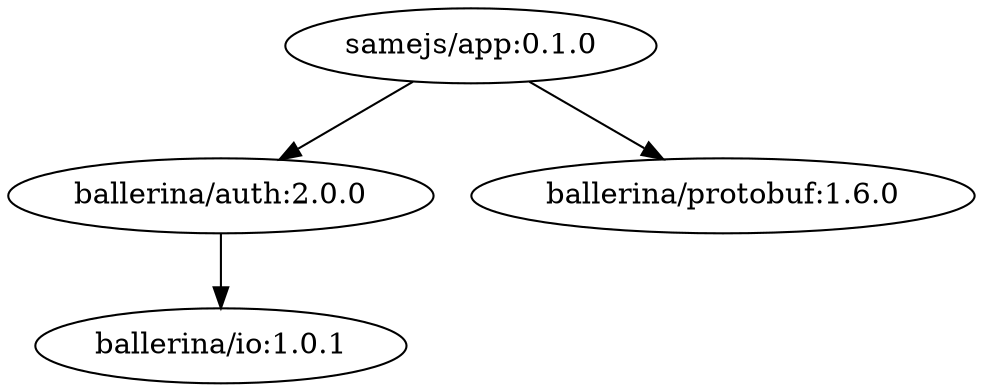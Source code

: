 digraph "example1" {
    "samejs/app:0.1.0" -> "ballerina/auth:2.0.0"
    "samejs/app:0.1.0" -> "ballerina/protobuf:1.6.0"
    "ballerina/auth:2.0.0" -> "ballerina/io:1.0.1"

    "ballerina/io:1.0.1" [transitive = true]
}
